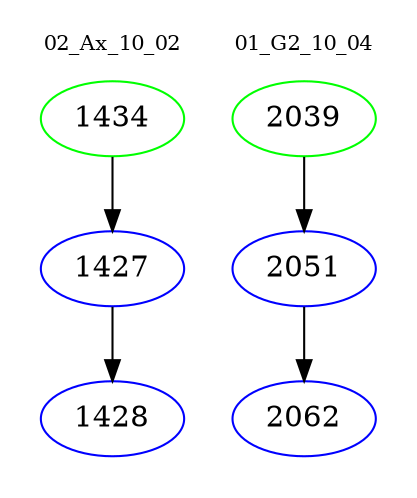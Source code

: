 digraph{
subgraph cluster_0 {
color = white
label = "02_Ax_10_02";
fontsize=10;
T0_1434 [label="1434", color="green"]
T0_1434 -> T0_1427 [color="black"]
T0_1427 [label="1427", color="blue"]
T0_1427 -> T0_1428 [color="black"]
T0_1428 [label="1428", color="blue"]
}
subgraph cluster_1 {
color = white
label = "01_G2_10_04";
fontsize=10;
T1_2039 [label="2039", color="green"]
T1_2039 -> T1_2051 [color="black"]
T1_2051 [label="2051", color="blue"]
T1_2051 -> T1_2062 [color="black"]
T1_2062 [label="2062", color="blue"]
}
}
